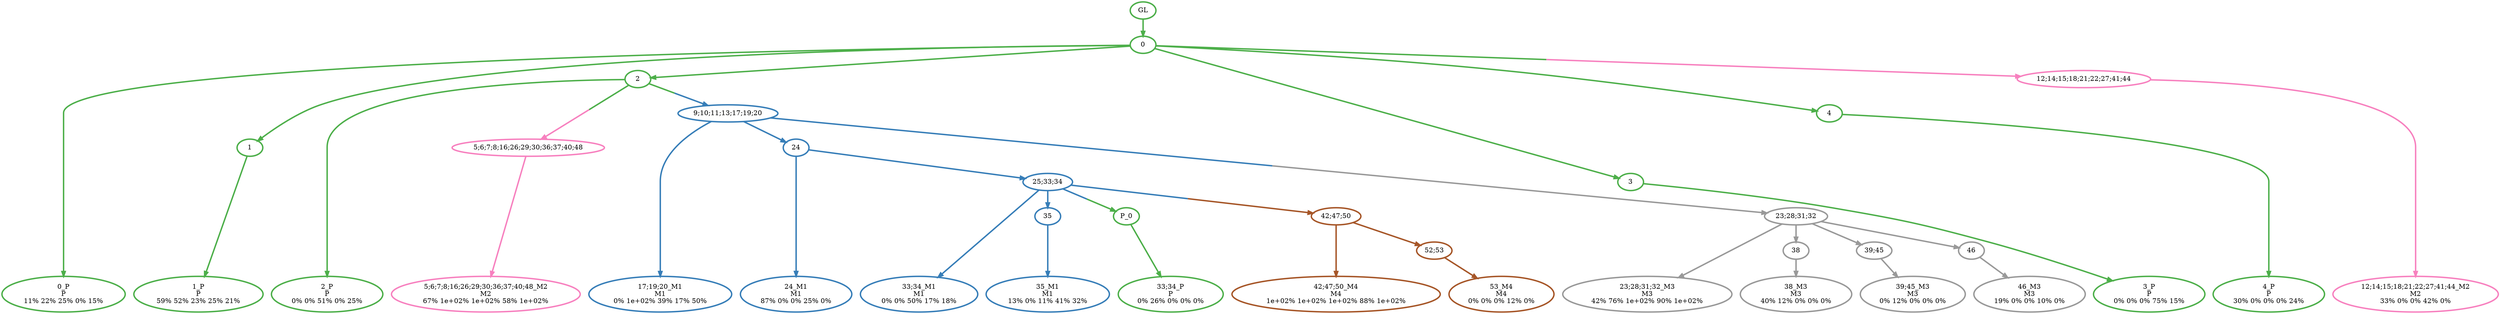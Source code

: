 digraph T {
	{
		rank=same
		34 [penwidth=3,colorscheme=set19,color=3,label="0_P\nP\n11% 22% 25% 0% 15%"]
		32 [penwidth=3,colorscheme=set19,color=3,label="1_P\nP\n59% 52% 23% 25% 21%"]
		30 [penwidth=3,colorscheme=set19,color=3,label="2_P\nP\n0% 0% 51% 0% 25%"]
		27 [penwidth=3,colorscheme=set19,color=3,label="33;34_P\nP\n0% 26% 0% 0% 0%"]
		25 [penwidth=3,colorscheme=set19,color=3,label="3_P\nP\n0% 0% 0% 75% 15%"]
		23 [penwidth=3,colorscheme=set19,color=3,label="4_P\nP\n30% 0% 0% 0% 24%"]
		22 [penwidth=3,colorscheme=set19,color=2,label="17;19;20_M1\nM1\n0% 1e+02% 39% 17% 50%"]
		21 [penwidth=3,colorscheme=set19,color=2,label="24_M1\nM1\n87% 0% 0% 25% 0%"]
		20 [penwidth=3,colorscheme=set19,color=2,label="33;34_M1\nM1\n0% 0% 50% 17% 18%"]
		18 [penwidth=3,colorscheme=set19,color=2,label="35_M1\nM1\n13% 0% 11% 41% 32%"]
		17 [penwidth=3,colorscheme=set19,color=8,label="5;6;7;8;16;26;29;30;36;37;40;48_M2\nM2\n67% 1e+02% 1e+02% 58% 1e+02%"]
		16 [penwidth=3,colorscheme=set19,color=8,label="12;14;15;18;21;22;27;41;44_M2\nM2\n33% 0% 0% 42% 0%"]
		15 [penwidth=3,colorscheme=set19,color=9,label="23;28;31;32_M3\nM3\n42% 76% 1e+02% 90% 1e+02%"]
		13 [penwidth=3,colorscheme=set19,color=9,label="38_M3\nM3\n40% 12% 0% 0% 0%"]
		11 [penwidth=3,colorscheme=set19,color=9,label="39;45_M3\nM3\n0% 12% 0% 0% 0%"]
		9 [penwidth=3,colorscheme=set19,color=9,label="46_M3\nM3\n19% 0% 0% 10% 0%"]
		8 [penwidth=3,colorscheme=set19,color=7,label="42;47;50_M4\nM4\n1e+02% 1e+02% 1e+02% 88% 1e+02%"]
		6 [penwidth=3,colorscheme=set19,color=7,label="53_M4\nM4\n0% 0% 0% 12% 0%"]
	}
	36 [penwidth=3,colorscheme=set19,color=3,label="GL"]
	35 [penwidth=3,colorscheme=set19,color=3,label="0"]
	33 [penwidth=3,colorscheme=set19,color=3,label="1"]
	31 [penwidth=3,colorscheme=set19,color=3,label="2"]
	29 [penwidth=3,colorscheme=set19,color=2,label="24"]
	28 [penwidth=3,colorscheme=set19,color=2,label="25;33;34"]
	26 [penwidth=3,colorscheme=set19,color=3,label="3"]
	24 [penwidth=3,colorscheme=set19,color=3,label="4"]
	19 [penwidth=3,colorscheme=set19,color=2,label="35"]
	14 [penwidth=3,colorscheme=set19,color=9,label="38"]
	12 [penwidth=3,colorscheme=set19,color=9,label="39;45"]
	10 [penwidth=3,colorscheme=set19,color=9,label="46"]
	7 [penwidth=3,colorscheme=set19,color=7,label="52;53"]
	5 [penwidth=3,colorscheme=set19,color=3,label="P_0"]
	4 [penwidth=3,colorscheme=set19,color=7,label="42;47;50"]
	3 [penwidth=3,colorscheme=set19,color=9,label="23;28;31;32"]
	2 [penwidth=3,colorscheme=set19,color=8,label="12;14;15;18;21;22;27;41;44"]
	1 [penwidth=3,colorscheme=set19,color=8,label="5;6;7;8;16;26;29;30;36;37;40;48"]
	0 [penwidth=3,colorscheme=set19,color=2,label="9;10;11;13;17;19;20"]
	36 -> 35 [penwidth=3,colorscheme=set19,color=3]
	35 -> 34 [penwidth=3,colorscheme=set19,color=3]
	35 -> 33 [penwidth=3,colorscheme=set19,color=3]
	35 -> 31 [penwidth=3,colorscheme=set19,color=3]
	35 -> 26 [penwidth=3,colorscheme=set19,color=3]
	35 -> 24 [penwidth=3,colorscheme=set19,color=3]
	35 -> 2 [penwidth=3,colorscheme=set19,color="3;0.5:8"]
	33 -> 32 [penwidth=3,colorscheme=set19,color=3]
	31 -> 30 [penwidth=3,colorscheme=set19,color=3]
	31 -> 1 [penwidth=3,colorscheme=set19,color="3;0.5:8"]
	31 -> 0 [penwidth=3,colorscheme=set19,color="3;0.5:2"]
	29 -> 21 [penwidth=3,colorscheme=set19,color=2]
	29 -> 28 [penwidth=3,colorscheme=set19,color=2]
	28 -> 20 [penwidth=3,colorscheme=set19,color=2]
	28 -> 19 [penwidth=3,colorscheme=set19,color=2]
	28 -> 5 [penwidth=3,colorscheme=set19,color="2;0.5:3"]
	28 -> 4 [penwidth=3,colorscheme=set19,color="2;0.5:7"]
	26 -> 25 [penwidth=3,colorscheme=set19,color=3]
	24 -> 23 [penwidth=3,colorscheme=set19,color=3]
	19 -> 18 [penwidth=3,colorscheme=set19,color=2]
	14 -> 13 [penwidth=3,colorscheme=set19,color=9]
	12 -> 11 [penwidth=3,colorscheme=set19,color=9]
	10 -> 9 [penwidth=3,colorscheme=set19,color=9]
	7 -> 6 [penwidth=3,colorscheme=set19,color=7]
	5 -> 27 [penwidth=3,colorscheme=set19,color=3]
	4 -> 8 [penwidth=3,colorscheme=set19,color=7]
	4 -> 7 [penwidth=3,colorscheme=set19,color=7]
	3 -> 15 [penwidth=3,colorscheme=set19,color=9]
	3 -> 14 [penwidth=3,colorscheme=set19,color=9]
	3 -> 12 [penwidth=3,colorscheme=set19,color=9]
	3 -> 10 [penwidth=3,colorscheme=set19,color=9]
	2 -> 16 [penwidth=3,colorscheme=set19,color=8]
	1 -> 17 [penwidth=3,colorscheme=set19,color=8]
	0 -> 29 [penwidth=3,colorscheme=set19,color=2]
	0 -> 22 [penwidth=3,colorscheme=set19,color=2]
	0 -> 3 [penwidth=3,colorscheme=set19,color="2;0.5:9"]
}
